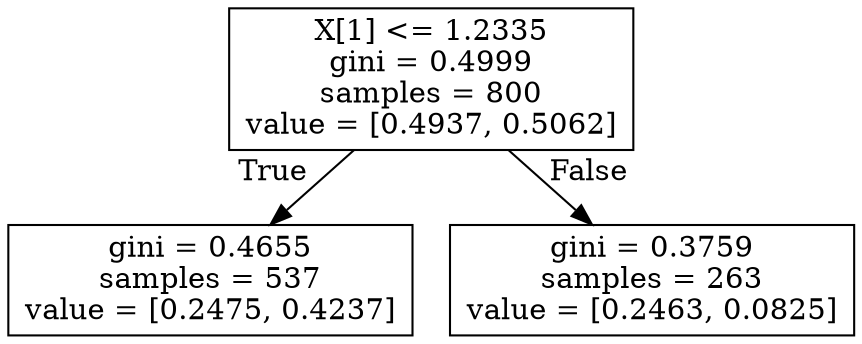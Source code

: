 digraph Tree {
node [shape=box] ;
0 [label="X[1] <= 1.2335\ngini = 0.4999\nsamples = 800\nvalue = [0.4937, 0.5062]"] ;
1 [label="gini = 0.4655\nsamples = 537\nvalue = [0.2475, 0.4237]"] ;
0 -> 1 [labeldistance=2.5, labelangle=45, headlabel="True"] ;
2 [label="gini = 0.3759\nsamples = 263\nvalue = [0.2463, 0.0825]"] ;
0 -> 2 [labeldistance=2.5, labelangle=-45, headlabel="False"] ;
}